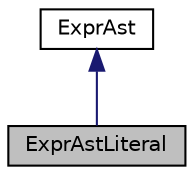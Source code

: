 digraph "ExprAstLiteral"
{
 // INTERACTIVE_SVG=YES
 // LATEX_PDF_SIZE
  edge [fontname="Helvetica",fontsize="10",labelfontname="Helvetica",labelfontsize="10"];
  node [fontname="Helvetica",fontsize="10",shape=record];
  Node1 [label="ExprAstLiteral",height=0.2,width=0.4,color="black", fillcolor="grey75", style="filled", fontcolor="black",tooltip="Class representing a string literal in the AST"];
  Node2 -> Node1 [dir="back",color="midnightblue",fontsize="10",style="solid",fontname="Helvetica"];
  Node2 [label="ExprAst",height=0.2,width=0.4,color="black", fillcolor="white", style="filled",URL="$dc/dfa/class_expr_ast.html",tooltip="Base class for all nodes in the abstract syntax tree of an expression."];
}
